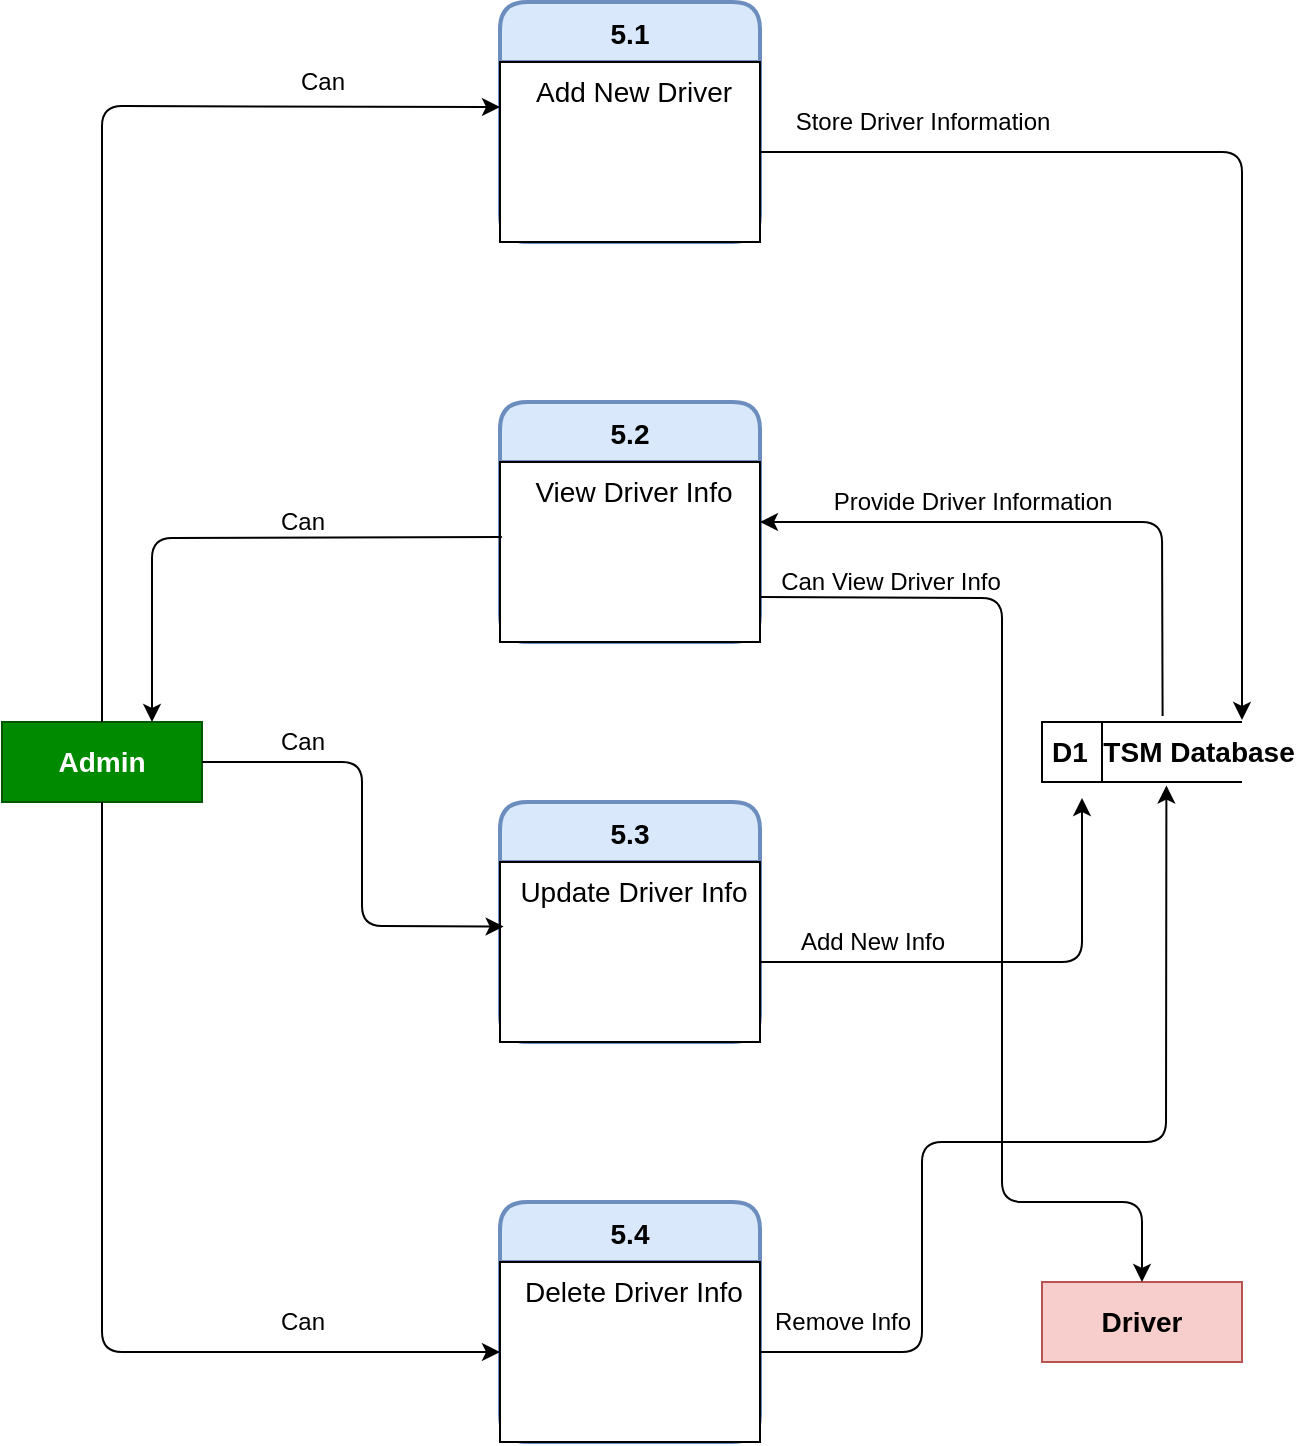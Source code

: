 <mxfile version="15.3.4" type="github">
  <diagram id="m1V7zA7mebeq46YNh9Ek" name="Page-1">
    <mxGraphModel dx="1219" dy="672" grid="1" gridSize="10" guides="1" tooltips="1" connect="1" arrows="1" fold="1" page="1" pageScale="1" pageWidth="827" pageHeight="1169" math="0" shadow="0">
      <root>
        <mxCell id="0" />
        <mxCell id="1" parent="0" />
        <mxCell id="PxbL5v5Bzp1MklqN0sMN-2" value="5.2" style="swimlane;childLayout=stackLayout;horizontal=1;startSize=30;horizontalStack=0;rounded=1;fontSize=14;fontStyle=1;strokeWidth=2;resizeParent=0;resizeLast=1;shadow=0;dashed=0;align=center;hachureGap=4;pointerEvents=0;fillColor=#dae8fc;strokeColor=#6c8ebf;" vertex="1" parent="1">
          <mxGeometry x="349" y="280" width="130" height="120" as="geometry" />
        </mxCell>
        <mxCell id="PxbL5v5Bzp1MklqN0sMN-3" value="View Driver Info" style="align=center;spacingLeft=4;fontSize=14;verticalAlign=top;resizable=0;rotatable=0;part=1;" vertex="1" parent="PxbL5v5Bzp1MklqN0sMN-2">
          <mxGeometry y="30" width="130" height="90" as="geometry" />
        </mxCell>
        <mxCell id="PxbL5v5Bzp1MklqN0sMN-4" value="" style="align=center;spacingLeft=4;fontSize=14;verticalAlign=top;resizable=0;rotatable=0;part=1;" vertex="1" parent="PxbL5v5Bzp1MklqN0sMN-2">
          <mxGeometry y="120" width="130" as="geometry" />
        </mxCell>
        <mxCell id="PxbL5v5Bzp1MklqN0sMN-5" value="" style="align=center;spacingLeft=4;fontSize=14;verticalAlign=top;resizable=0;rotatable=0;part=1;" vertex="1" parent="PxbL5v5Bzp1MklqN0sMN-2">
          <mxGeometry y="120" width="130" as="geometry" />
        </mxCell>
        <mxCell id="PxbL5v5Bzp1MklqN0sMN-6" value="5.3" style="swimlane;childLayout=stackLayout;horizontal=1;startSize=30;horizontalStack=0;rounded=1;fontSize=14;fontStyle=1;strokeWidth=2;resizeParent=0;resizeLast=1;shadow=0;dashed=0;align=center;hachureGap=4;pointerEvents=0;fillColor=#dae8fc;strokeColor=#6c8ebf;" vertex="1" parent="1">
          <mxGeometry x="349" y="480" width="130" height="120" as="geometry" />
        </mxCell>
        <mxCell id="PxbL5v5Bzp1MklqN0sMN-7" value="Update Driver Info" style="align=center;spacingLeft=4;fontSize=14;verticalAlign=top;resizable=0;rotatable=0;part=1;" vertex="1" parent="PxbL5v5Bzp1MklqN0sMN-6">
          <mxGeometry y="30" width="130" height="90" as="geometry" />
        </mxCell>
        <mxCell id="PxbL5v5Bzp1MklqN0sMN-8" value="" style="align=center;spacingLeft=4;fontSize=14;verticalAlign=top;resizable=0;rotatable=0;part=1;" vertex="1" parent="PxbL5v5Bzp1MklqN0sMN-6">
          <mxGeometry y="120" width="130" as="geometry" />
        </mxCell>
        <mxCell id="PxbL5v5Bzp1MklqN0sMN-9" value="" style="align=center;spacingLeft=4;fontSize=14;verticalAlign=top;resizable=0;rotatable=0;part=1;" vertex="1" parent="PxbL5v5Bzp1MklqN0sMN-6">
          <mxGeometry y="120" width="130" as="geometry" />
        </mxCell>
        <mxCell id="PxbL5v5Bzp1MklqN0sMN-10" value="5.4" style="swimlane;childLayout=stackLayout;horizontal=1;startSize=30;horizontalStack=0;rounded=1;fontSize=14;fontStyle=1;strokeWidth=2;resizeParent=0;resizeLast=1;shadow=0;dashed=0;align=center;hachureGap=4;pointerEvents=0;fillColor=#dae8fc;strokeColor=#6c8ebf;" vertex="1" parent="1">
          <mxGeometry x="349" y="680" width="130" height="120" as="geometry" />
        </mxCell>
        <mxCell id="PxbL5v5Bzp1MklqN0sMN-11" value="Delete Driver Info" style="align=center;spacingLeft=4;fontSize=14;verticalAlign=top;resizable=0;rotatable=0;part=1;" vertex="1" parent="PxbL5v5Bzp1MklqN0sMN-10">
          <mxGeometry y="30" width="130" height="90" as="geometry" />
        </mxCell>
        <mxCell id="PxbL5v5Bzp1MklqN0sMN-12" value="" style="align=center;spacingLeft=4;fontSize=14;verticalAlign=top;resizable=0;rotatable=0;part=1;" vertex="1" parent="PxbL5v5Bzp1MklqN0sMN-10">
          <mxGeometry y="120" width="130" as="geometry" />
        </mxCell>
        <mxCell id="PxbL5v5Bzp1MklqN0sMN-13" value="" style="align=center;spacingLeft=4;fontSize=14;verticalAlign=top;resizable=0;rotatable=0;part=1;" vertex="1" parent="PxbL5v5Bzp1MklqN0sMN-10">
          <mxGeometry y="120" width="130" as="geometry" />
        </mxCell>
        <mxCell id="PxbL5v5Bzp1MklqN0sMN-18" value="&lt;b&gt;D1&amp;nbsp; TSM Database&lt;/b&gt;" style="html=1;dashed=0;whitespace=wrap;shape=mxgraph.dfd.dataStoreID;align=left;spacingLeft=3;points=[[0,0],[0.5,0],[1,0],[0,0.5],[1,0.5],[0,1],[0.5,1],[1,1]];hachureGap=4;pointerEvents=0;fontSize=14;" vertex="1" parent="1">
          <mxGeometry x="620" y="440" width="100" height="30" as="geometry" />
        </mxCell>
        <mxCell id="PxbL5v5Bzp1MklqN0sMN-21" value="&lt;b&gt;Driver&lt;/b&gt;" style="whiteSpace=wrap;html=1;align=center;hachureGap=4;pointerEvents=0;fontSize=14;fillColor=#f8cecc;strokeColor=#b85450;" vertex="1" parent="1">
          <mxGeometry x="620" y="720" width="100" height="40" as="geometry" />
        </mxCell>
        <mxCell id="PxbL5v5Bzp1MklqN0sMN-22" value="5.1" style="swimlane;childLayout=stackLayout;horizontal=1;startSize=30;horizontalStack=0;rounded=1;fontSize=14;fontStyle=1;strokeWidth=2;resizeParent=0;resizeLast=1;shadow=0;dashed=0;align=center;hachureGap=4;pointerEvents=0;fillColor=#dae8fc;strokeColor=#6c8ebf;" vertex="1" parent="1">
          <mxGeometry x="349" y="80" width="130" height="120" as="geometry" />
        </mxCell>
        <mxCell id="PxbL5v5Bzp1MklqN0sMN-23" value="Add New Driver" style="align=center;spacingLeft=4;fontSize=14;verticalAlign=top;resizable=0;rotatable=0;part=1;" vertex="1" parent="PxbL5v5Bzp1MklqN0sMN-22">
          <mxGeometry y="30" width="130" height="90" as="geometry" />
        </mxCell>
        <mxCell id="PxbL5v5Bzp1MklqN0sMN-24" value="" style="align=center;spacingLeft=4;fontSize=14;verticalAlign=top;resizable=0;rotatable=0;part=1;" vertex="1" parent="PxbL5v5Bzp1MklqN0sMN-22">
          <mxGeometry y="120" width="130" as="geometry" />
        </mxCell>
        <mxCell id="PxbL5v5Bzp1MklqN0sMN-25" value="" style="align=center;spacingLeft=4;fontSize=14;verticalAlign=top;resizable=0;rotatable=0;part=1;" vertex="1" parent="PxbL5v5Bzp1MklqN0sMN-22">
          <mxGeometry y="120" width="130" as="geometry" />
        </mxCell>
        <mxCell id="PxbL5v5Bzp1MklqN0sMN-19" value="&lt;b&gt;Admin&lt;/b&gt;" style="whiteSpace=wrap;html=1;align=center;hachureGap=4;pointerEvents=0;fontSize=14;fillColor=#008a00;strokeColor=#005700;fontColor=#ffffff;" vertex="1" parent="1">
          <mxGeometry x="100" y="440" width="100" height="40" as="geometry" />
        </mxCell>
        <mxCell id="PxbL5v5Bzp1MklqN0sMN-55" value="" style="endArrow=classic;html=1;sourcePerimeterSpacing=8;targetPerimeterSpacing=8;exitX=0.5;exitY=0;exitDx=0;exitDy=0;entryX=0;entryY=0.25;entryDx=0;entryDy=0;" edge="1" parent="1" source="PxbL5v5Bzp1MklqN0sMN-19" target="PxbL5v5Bzp1MklqN0sMN-23">
          <mxGeometry width="50" height="50" relative="1" as="geometry">
            <mxPoint x="400" y="280" as="sourcePoint" />
            <mxPoint x="450" y="230" as="targetPoint" />
            <Array as="points">
              <mxPoint x="150" y="132" />
            </Array>
          </mxGeometry>
        </mxCell>
        <mxCell id="PxbL5v5Bzp1MklqN0sMN-56" value="Can" style="text;html=1;align=center;verticalAlign=middle;resizable=0;points=[];autosize=1;strokeColor=none;fillColor=none;" vertex="1" parent="1">
          <mxGeometry x="240" y="110" width="40" height="20" as="geometry" />
        </mxCell>
        <mxCell id="PxbL5v5Bzp1MklqN0sMN-57" value="" style="endArrow=classic;html=1;sourcePerimeterSpacing=8;targetPerimeterSpacing=8;entryX=0.75;entryY=0;entryDx=0;entryDy=0;exitX=0.007;exitY=0.417;exitDx=0;exitDy=0;exitPerimeter=0;" edge="1" parent="1" source="PxbL5v5Bzp1MklqN0sMN-3" target="PxbL5v5Bzp1MklqN0sMN-19">
          <mxGeometry width="50" height="50" relative="1" as="geometry">
            <mxPoint x="340" y="360" as="sourcePoint" />
            <mxPoint x="450" y="230" as="targetPoint" />
            <Array as="points">
              <mxPoint x="175" y="348" />
            </Array>
          </mxGeometry>
        </mxCell>
        <mxCell id="PxbL5v5Bzp1MklqN0sMN-58" value="Can" style="text;html=1;align=center;verticalAlign=middle;resizable=0;points=[];autosize=1;strokeColor=none;fillColor=none;" vertex="1" parent="1">
          <mxGeometry x="230" y="330" width="40" height="20" as="geometry" />
        </mxCell>
        <mxCell id="PxbL5v5Bzp1MklqN0sMN-59" value="" style="endArrow=classic;html=1;sourcePerimeterSpacing=8;targetPerimeterSpacing=8;exitX=1;exitY=0.5;exitDx=0;exitDy=0;entryX=0.014;entryY=0.359;entryDx=0;entryDy=0;entryPerimeter=0;" edge="1" parent="1" source="PxbL5v5Bzp1MklqN0sMN-19" target="PxbL5v5Bzp1MklqN0sMN-7">
          <mxGeometry width="50" height="50" relative="1" as="geometry">
            <mxPoint x="400" y="390" as="sourcePoint" />
            <mxPoint x="450" y="340" as="targetPoint" />
            <Array as="points">
              <mxPoint x="280" y="460" />
              <mxPoint x="280" y="542" />
            </Array>
          </mxGeometry>
        </mxCell>
        <mxCell id="PxbL5v5Bzp1MklqN0sMN-60" value="Can" style="text;html=1;align=center;verticalAlign=middle;resizable=0;points=[];autosize=1;strokeColor=none;fillColor=none;" vertex="1" parent="1">
          <mxGeometry x="230" y="440" width="40" height="20" as="geometry" />
        </mxCell>
        <mxCell id="PxbL5v5Bzp1MklqN0sMN-61" value="" style="endArrow=classic;html=1;sourcePerimeterSpacing=8;targetPerimeterSpacing=8;exitX=0.5;exitY=1;exitDx=0;exitDy=0;entryX=0;entryY=0.5;entryDx=0;entryDy=0;" edge="1" parent="1" source="PxbL5v5Bzp1MklqN0sMN-19" target="PxbL5v5Bzp1MklqN0sMN-11">
          <mxGeometry width="50" height="50" relative="1" as="geometry">
            <mxPoint x="400" y="390" as="sourcePoint" />
            <mxPoint x="450" y="340" as="targetPoint" />
            <Array as="points">
              <mxPoint x="150" y="755" />
            </Array>
          </mxGeometry>
        </mxCell>
        <mxCell id="PxbL5v5Bzp1MklqN0sMN-62" value="Can" style="text;html=1;align=center;verticalAlign=middle;resizable=0;points=[];autosize=1;strokeColor=none;fillColor=none;" vertex="1" parent="1">
          <mxGeometry x="230" y="730" width="40" height="20" as="geometry" />
        </mxCell>
        <mxCell id="PxbL5v5Bzp1MklqN0sMN-63" value="" style="endArrow=classic;html=1;sourcePerimeterSpacing=8;targetPerimeterSpacing=8;exitX=1;exitY=0.5;exitDx=0;exitDy=0;" edge="1" parent="1" source="PxbL5v5Bzp1MklqN0sMN-23">
          <mxGeometry width="50" height="50" relative="1" as="geometry">
            <mxPoint x="400" y="470" as="sourcePoint" />
            <mxPoint x="720" y="439" as="targetPoint" />
            <Array as="points">
              <mxPoint x="720" y="155" />
            </Array>
          </mxGeometry>
        </mxCell>
        <mxCell id="PxbL5v5Bzp1MklqN0sMN-64" value="Store Driver Information" style="text;html=1;align=center;verticalAlign=middle;resizable=0;points=[];autosize=1;strokeColor=none;fillColor=none;" vertex="1" parent="1">
          <mxGeometry x="490" y="130" width="140" height="20" as="geometry" />
        </mxCell>
        <mxCell id="PxbL5v5Bzp1MklqN0sMN-65" value="" style="endArrow=classic;html=1;sourcePerimeterSpacing=8;targetPerimeterSpacing=8;exitX=0.603;exitY=-0.102;exitDx=0;exitDy=0;exitPerimeter=0;entryX=1;entryY=0.5;entryDx=0;entryDy=0;" edge="1" parent="1" source="PxbL5v5Bzp1MklqN0sMN-18" target="PxbL5v5Bzp1MklqN0sMN-2">
          <mxGeometry width="50" height="50" relative="1" as="geometry">
            <mxPoint x="400" y="470" as="sourcePoint" />
            <mxPoint x="450" y="420" as="targetPoint" />
            <Array as="points">
              <mxPoint x="680" y="340" />
            </Array>
          </mxGeometry>
        </mxCell>
        <mxCell id="PxbL5v5Bzp1MklqN0sMN-66" value="Provide Driver Information" style="text;html=1;align=center;verticalAlign=middle;resizable=0;points=[];autosize=1;strokeColor=none;fillColor=none;" vertex="1" parent="1">
          <mxGeometry x="510" y="320" width="150" height="20" as="geometry" />
        </mxCell>
        <mxCell id="PxbL5v5Bzp1MklqN0sMN-68" value="" style="endArrow=classic;html=1;sourcePerimeterSpacing=8;targetPerimeterSpacing=8;exitX=1;exitY=0.75;exitDx=0;exitDy=0;entryX=0.5;entryY=0;entryDx=0;entryDy=0;" edge="1" parent="1" source="PxbL5v5Bzp1MklqN0sMN-3" target="PxbL5v5Bzp1MklqN0sMN-21">
          <mxGeometry width="50" height="50" relative="1" as="geometry">
            <mxPoint x="400" y="470" as="sourcePoint" />
            <mxPoint x="450" y="420" as="targetPoint" />
            <Array as="points">
              <mxPoint x="600" y="378" />
              <mxPoint x="600" y="680" />
              <mxPoint x="670" y="680" />
            </Array>
          </mxGeometry>
        </mxCell>
        <mxCell id="PxbL5v5Bzp1MklqN0sMN-69" value="Can View Driver Info" style="text;html=1;align=center;verticalAlign=middle;resizable=0;points=[];autosize=1;strokeColor=none;fillColor=none;" vertex="1" parent="1">
          <mxGeometry x="479" y="360" width="130" height="20" as="geometry" />
        </mxCell>
        <mxCell id="PxbL5v5Bzp1MklqN0sMN-72" value="" style="endArrow=classic;html=1;sourcePerimeterSpacing=8;targetPerimeterSpacing=8;exitX=1;exitY=0.556;exitDx=0;exitDy=0;exitPerimeter=0;" edge="1" parent="1" source="PxbL5v5Bzp1MklqN0sMN-7">
          <mxGeometry width="50" height="50" relative="1" as="geometry">
            <mxPoint x="479" y="555" as="sourcePoint" />
            <mxPoint x="640" y="478" as="targetPoint" />
            <Array as="points">
              <mxPoint x="640" y="560" />
            </Array>
          </mxGeometry>
        </mxCell>
        <mxCell id="PxbL5v5Bzp1MklqN0sMN-73" value="Add New Info" style="text;html=1;align=center;verticalAlign=middle;resizable=0;points=[];autosize=1;strokeColor=none;fillColor=none;" vertex="1" parent="1">
          <mxGeometry x="490" y="540" width="90" height="20" as="geometry" />
        </mxCell>
        <mxCell id="PxbL5v5Bzp1MklqN0sMN-74" value="" style="endArrow=classic;html=1;sourcePerimeterSpacing=8;targetPerimeterSpacing=8;exitX=1;exitY=0.5;exitDx=0;exitDy=0;entryX=0.622;entryY=1.059;entryDx=0;entryDy=0;entryPerimeter=0;" edge="1" parent="1" source="PxbL5v5Bzp1MklqN0sMN-11" target="PxbL5v5Bzp1MklqN0sMN-18">
          <mxGeometry width="50" height="50" relative="1" as="geometry">
            <mxPoint x="400" y="590" as="sourcePoint" />
            <mxPoint x="450" y="540" as="targetPoint" />
            <Array as="points">
              <mxPoint x="560" y="755" />
              <mxPoint x="560" y="650" />
              <mxPoint x="682" y="650" />
            </Array>
          </mxGeometry>
        </mxCell>
        <mxCell id="PxbL5v5Bzp1MklqN0sMN-75" value="Remove Info" style="text;html=1;align=center;verticalAlign=middle;resizable=0;points=[];autosize=1;strokeColor=none;fillColor=none;" vertex="1" parent="1">
          <mxGeometry x="480" y="730" width="80" height="20" as="geometry" />
        </mxCell>
      </root>
    </mxGraphModel>
  </diagram>
</mxfile>
